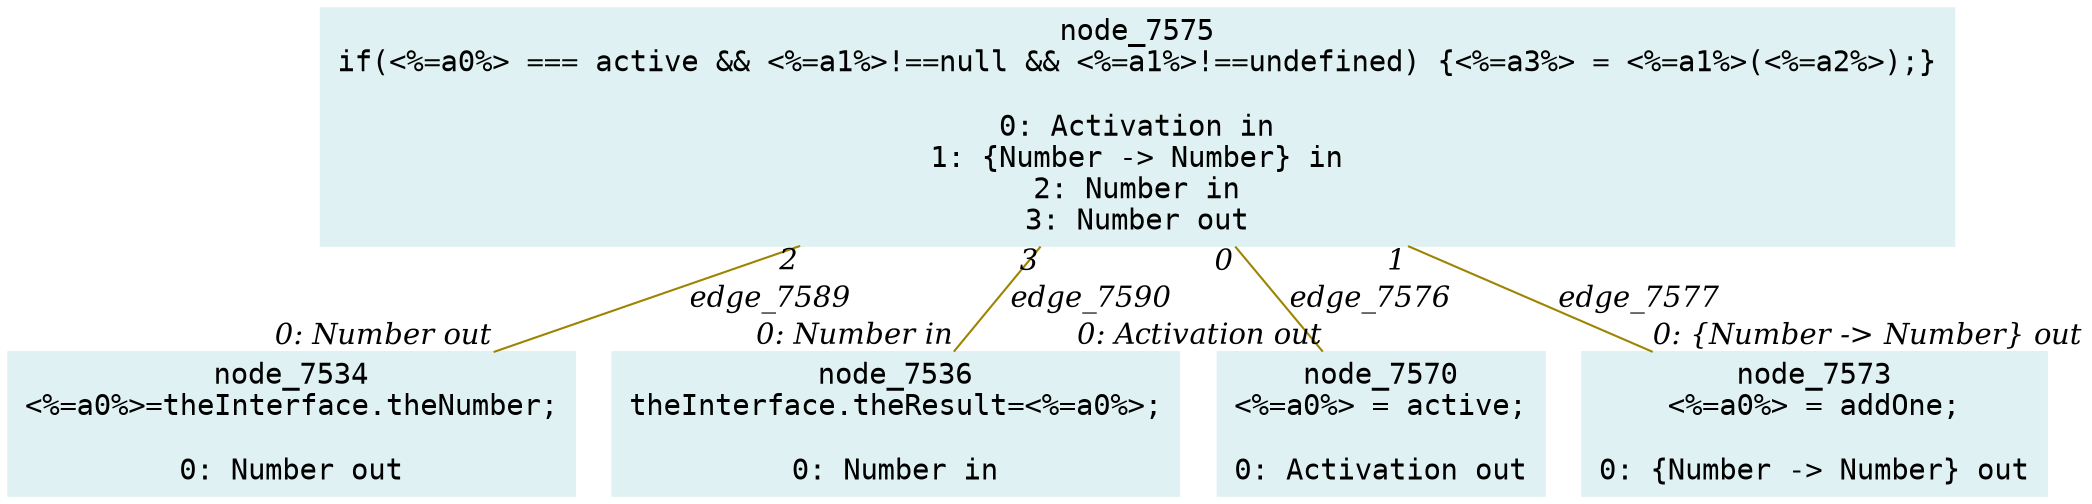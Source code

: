 digraph g{node_7534 [shape="box", style="filled", color="#dff1f2", fontname="Courier", label="node_7534
<%=a0%>=theInterface.theNumber;

0: Number out" ]
node_7536 [shape="box", style="filled", color="#dff1f2", fontname="Courier", label="node_7536
theInterface.theResult=<%=a0%>;

0: Number in" ]
node_7570 [shape="box", style="filled", color="#dff1f2", fontname="Courier", label="node_7570
<%=a0%> = active;

0: Activation out" ]
node_7573 [shape="box", style="filled", color="#dff1f2", fontname="Courier", label="node_7573
<%=a0%> = addOne;

0: {Number -> Number} out" ]
node_7575 [shape="box", style="filled", color="#dff1f2", fontname="Courier", label="node_7575
if(<%=a0%> === active && <%=a1%>!==null && <%=a1%>!==undefined) {<%=a3%> = <%=a1%>(<%=a2%>);}

0: Activation in
1: {Number -> Number} in
2: Number in
3: Number out" ]
node_7575 -> node_7570 [dir=none, arrowHead=none, fontname="Times-Italic", arrowsize=1, color="#9d8400", label="edge_7576",  headlabel="0: Activation out", taillabel="0" ]
node_7575 -> node_7573 [dir=none, arrowHead=none, fontname="Times-Italic", arrowsize=1, color="#9d8400", label="edge_7577",  headlabel="0: {Number -> Number} out", taillabel="1" ]
node_7575 -> node_7534 [dir=none, arrowHead=none, fontname="Times-Italic", arrowsize=1, color="#9d8400", label="edge_7589",  headlabel="0: Number out", taillabel="2" ]
node_7575 -> node_7536 [dir=none, arrowHead=none, fontname="Times-Italic", arrowsize=1, color="#9d8400", label="edge_7590",  headlabel="0: Number in", taillabel="3" ]
}